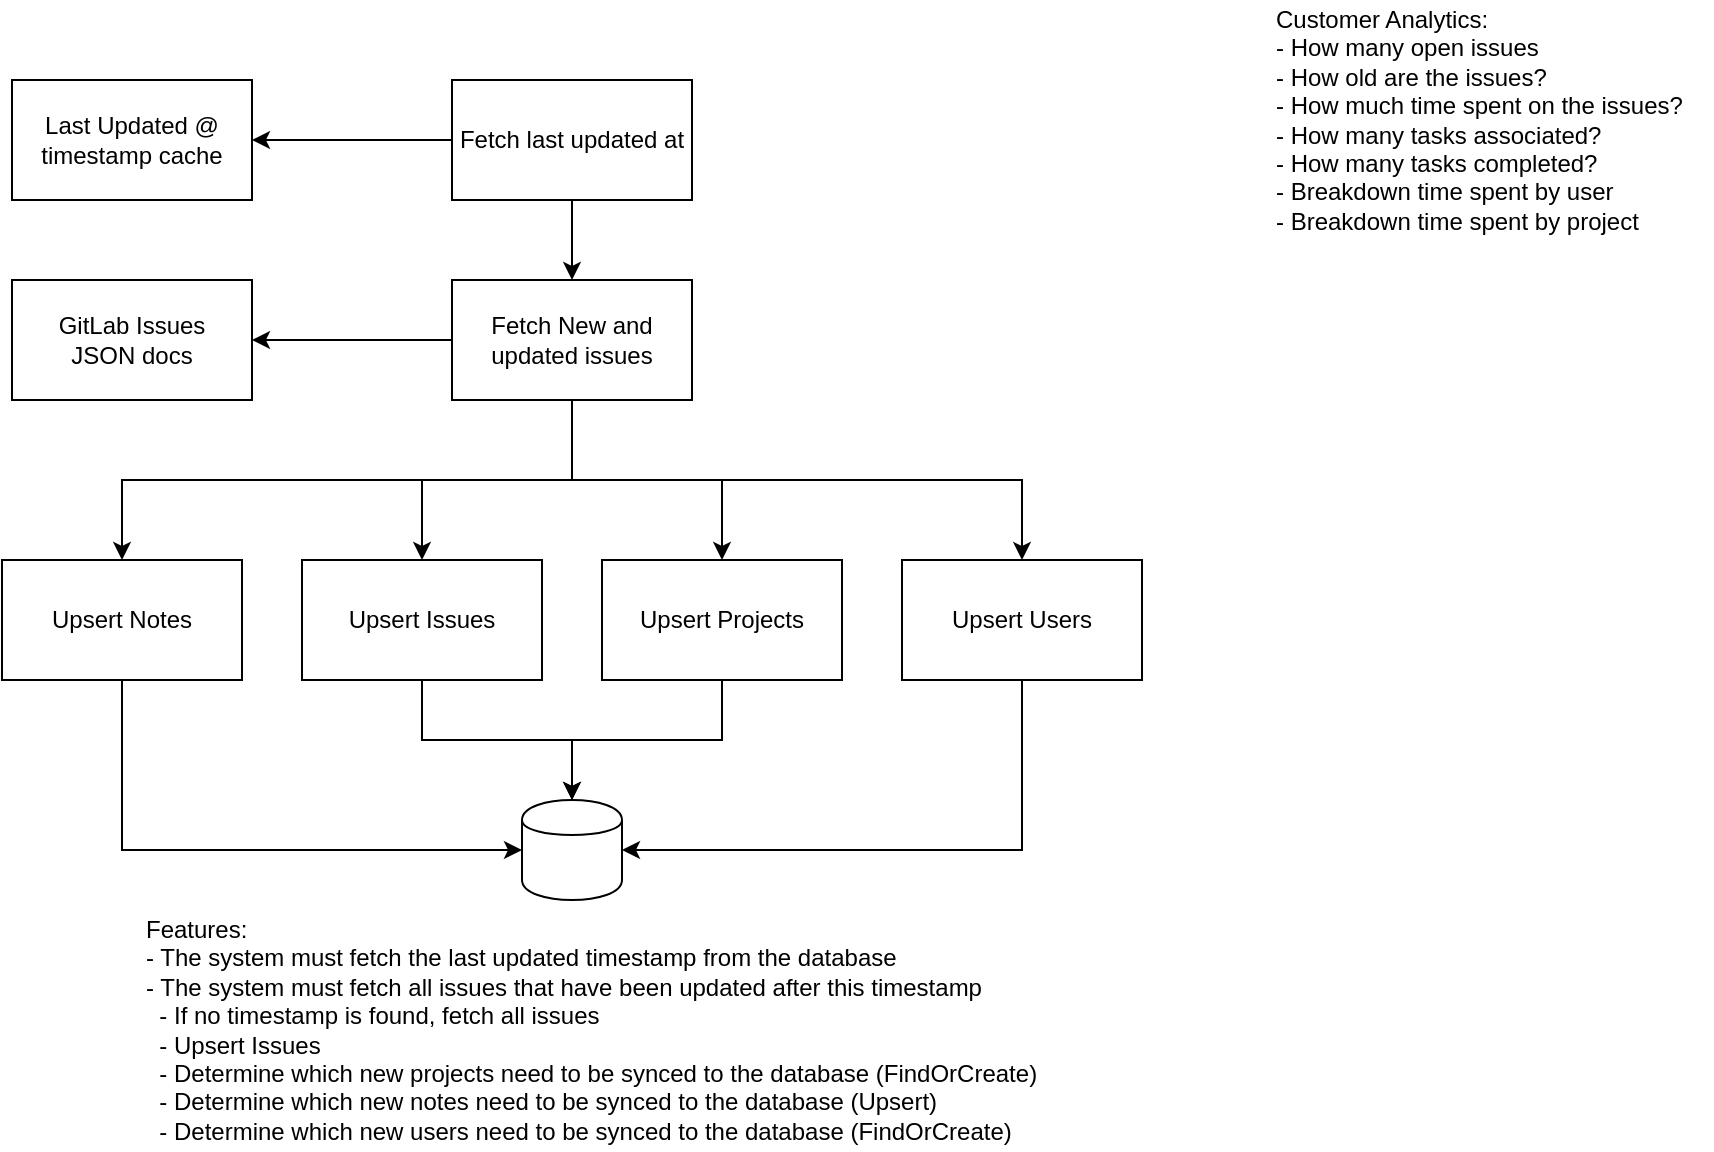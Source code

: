 <mxfile version="12.5.3" type="device"><diagram id="zTFlRGOjjnmpYrbpWuEM" name="Page-1"><mxGraphModel dx="1422" dy="822" grid="1" gridSize="10" guides="1" tooltips="1" connect="1" arrows="1" fold="1" page="1" pageScale="1" pageWidth="1100" pageHeight="850" math="0" shadow="0"><root><mxCell id="0"/><mxCell id="1" parent="0"/><mxCell id="mdj7AJqcZWGXhcH0eURi-1" value="GitLab Issues&lt;br&gt;JSON docs" style="rounded=0;whiteSpace=wrap;html=1;" vertex="1" parent="1"><mxGeometry x="160" y="200" width="120" height="60" as="geometry"/></mxCell><mxCell id="mdj7AJqcZWGXhcH0eURi-4" style="edgeStyle=orthogonalEdgeStyle;rounded=0;orthogonalLoop=1;jettySize=auto;html=1;entryX=1;entryY=0.5;entryDx=0;entryDy=0;" edge="1" parent="1" source="mdj7AJqcZWGXhcH0eURi-3" target="mdj7AJqcZWGXhcH0eURi-1"><mxGeometry relative="1" as="geometry"/></mxCell><mxCell id="mdj7AJqcZWGXhcH0eURi-10" style="edgeStyle=orthogonalEdgeStyle;rounded=0;orthogonalLoop=1;jettySize=auto;html=1;entryX=0.5;entryY=0;entryDx=0;entryDy=0;exitX=0.5;exitY=1;exitDx=0;exitDy=0;" edge="1" parent="1" source="mdj7AJqcZWGXhcH0eURi-3" target="mdj7AJqcZWGXhcH0eURi-11"><mxGeometry relative="1" as="geometry"><mxPoint x="440" y="300" as="targetPoint"/></mxGeometry></mxCell><mxCell id="mdj7AJqcZWGXhcH0eURi-15" style="edgeStyle=orthogonalEdgeStyle;rounded=0;orthogonalLoop=1;jettySize=auto;html=1;exitX=0.5;exitY=1;exitDx=0;exitDy=0;" edge="1" parent="1" source="mdj7AJqcZWGXhcH0eURi-3" target="mdj7AJqcZWGXhcH0eURi-14"><mxGeometry relative="1" as="geometry"/></mxCell><mxCell id="mdj7AJqcZWGXhcH0eURi-3" value="Fetch New and updated issues" style="rounded=0;whiteSpace=wrap;html=1;" vertex="1" parent="1"><mxGeometry x="380" y="200" width="120" height="60" as="geometry"/></mxCell><mxCell id="mdj7AJqcZWGXhcH0eURi-5" value="Last Updated @ timestamp cache" style="rounded=0;whiteSpace=wrap;html=1;" vertex="1" parent="1"><mxGeometry x="160" y="100" width="120" height="60" as="geometry"/></mxCell><mxCell id="mdj7AJqcZWGXhcH0eURi-8" style="edgeStyle=orthogonalEdgeStyle;rounded=0;orthogonalLoop=1;jettySize=auto;html=1;entryX=1;entryY=0.5;entryDx=0;entryDy=0;" edge="1" parent="1" source="mdj7AJqcZWGXhcH0eURi-7" target="mdj7AJqcZWGXhcH0eURi-5"><mxGeometry relative="1" as="geometry"/></mxCell><mxCell id="mdj7AJqcZWGXhcH0eURi-9" style="edgeStyle=orthogonalEdgeStyle;rounded=0;orthogonalLoop=1;jettySize=auto;html=1;entryX=0.5;entryY=0;entryDx=0;entryDy=0;" edge="1" parent="1" source="mdj7AJqcZWGXhcH0eURi-7" target="mdj7AJqcZWGXhcH0eURi-3"><mxGeometry relative="1" as="geometry"/></mxCell><mxCell id="mdj7AJqcZWGXhcH0eURi-7" value="Fetch last updated at" style="rounded=0;whiteSpace=wrap;html=1;" vertex="1" parent="1"><mxGeometry x="380" y="100" width="120" height="60" as="geometry"/></mxCell><mxCell id="mdj7AJqcZWGXhcH0eURi-17" style="edgeStyle=orthogonalEdgeStyle;rounded=0;orthogonalLoop=1;jettySize=auto;html=1;entryX=0.5;entryY=0;entryDx=0;entryDy=0;" edge="1" parent="1" source="mdj7AJqcZWGXhcH0eURi-11" target="mdj7AJqcZWGXhcH0eURi-16"><mxGeometry relative="1" as="geometry"><Array as="points"><mxPoint x="365" y="430"/><mxPoint x="440" y="430"/></Array></mxGeometry></mxCell><mxCell id="mdj7AJqcZWGXhcH0eURi-11" value="Upsert Issues" style="rounded=0;whiteSpace=wrap;html=1;" vertex="1" parent="1"><mxGeometry x="305" y="340" width="120" height="60" as="geometry"/></mxCell><mxCell id="mdj7AJqcZWGXhcH0eURi-12" style="edgeStyle=orthogonalEdgeStyle;rounded=0;orthogonalLoop=1;jettySize=auto;html=1;entryX=0.5;entryY=0;entryDx=0;entryDy=0;exitX=0.5;exitY=1;exitDx=0;exitDy=0;" edge="1" parent="1" target="mdj7AJqcZWGXhcH0eURi-13" source="mdj7AJqcZWGXhcH0eURi-3"><mxGeometry relative="1" as="geometry"><mxPoint x="600" y="300" as="targetPoint"/><mxPoint x="600" y="260" as="sourcePoint"/><Array as="points"><mxPoint x="440" y="300"/><mxPoint x="515" y="300"/></Array></mxGeometry></mxCell><mxCell id="mdj7AJqcZWGXhcH0eURi-18" style="edgeStyle=orthogonalEdgeStyle;rounded=0;orthogonalLoop=1;jettySize=auto;html=1;entryX=0.5;entryY=0;entryDx=0;entryDy=0;" edge="1" parent="1" source="mdj7AJqcZWGXhcH0eURi-13" target="mdj7AJqcZWGXhcH0eURi-16"><mxGeometry relative="1" as="geometry"/></mxCell><mxCell id="mdj7AJqcZWGXhcH0eURi-13" value="Upsert Projects" style="rounded=0;whiteSpace=wrap;html=1;" vertex="1" parent="1"><mxGeometry x="455" y="340" width="120" height="60" as="geometry"/></mxCell><mxCell id="mdj7AJqcZWGXhcH0eURi-19" style="edgeStyle=orthogonalEdgeStyle;rounded=0;orthogonalLoop=1;jettySize=auto;html=1;entryX=1;entryY=0.5;entryDx=0;entryDy=0;" edge="1" parent="1" source="mdj7AJqcZWGXhcH0eURi-14" target="mdj7AJqcZWGXhcH0eURi-16"><mxGeometry relative="1" as="geometry"><Array as="points"><mxPoint x="665" y="485"/></Array></mxGeometry></mxCell><mxCell id="mdj7AJqcZWGXhcH0eURi-14" value="Upsert Users" style="rounded=0;whiteSpace=wrap;html=1;" vertex="1" parent="1"><mxGeometry x="605" y="340" width="120" height="60" as="geometry"/></mxCell><mxCell id="mdj7AJqcZWGXhcH0eURi-16" value="" style="shape=cylinder;whiteSpace=wrap;html=1;boundedLbl=1;backgroundOutline=1;" vertex="1" parent="1"><mxGeometry x="415" y="460" width="50" height="50" as="geometry"/></mxCell><mxCell id="mdj7AJqcZWGXhcH0eURi-20" value="Customer Analytics:&lt;br&gt;- How many open issues&lt;br&gt;- How old are the issues?&lt;br&gt;- How much time spent on the issues?&lt;br&gt;- How many tasks associated?&lt;br&gt;- How many tasks completed?&lt;br&gt;- Breakdown time spent by user&lt;br&gt;- Breakdown time spent by project" style="text;html=1;align=left;verticalAlign=middle;resizable=0;points=[];autosize=1;" vertex="1" parent="1"><mxGeometry x="790" y="60" width="220" height="120" as="geometry"/></mxCell><mxCell id="mdj7AJqcZWGXhcH0eURi-23" style="edgeStyle=orthogonalEdgeStyle;rounded=0;orthogonalLoop=1;jettySize=auto;html=1;entryX=0;entryY=0.5;entryDx=0;entryDy=0;" edge="1" parent="1" source="mdj7AJqcZWGXhcH0eURi-21" target="mdj7AJqcZWGXhcH0eURi-16"><mxGeometry relative="1" as="geometry"><Array as="points"><mxPoint x="215" y="485"/></Array></mxGeometry></mxCell><mxCell id="mdj7AJqcZWGXhcH0eURi-21" value="Upsert Notes" style="rounded=0;whiteSpace=wrap;html=1;" vertex="1" parent="1"><mxGeometry x="155" y="340" width="120" height="60" as="geometry"/></mxCell><mxCell id="mdj7AJqcZWGXhcH0eURi-22" style="edgeStyle=orthogonalEdgeStyle;rounded=0;orthogonalLoop=1;jettySize=auto;html=1;exitX=0.5;exitY=1;exitDx=0;exitDy=0;" edge="1" parent="1" source="mdj7AJqcZWGXhcH0eURi-3" target="mdj7AJqcZWGXhcH0eURi-21"><mxGeometry relative="1" as="geometry"><mxPoint x="300" y="330" as="targetPoint"/><mxPoint x="450" y="270" as="sourcePoint"/></mxGeometry></mxCell><mxCell id="mdj7AJqcZWGXhcH0eURi-25" value="Features:&lt;br&gt;- The system must fetch the last updated timestamp from the database&lt;br&gt;- The system must fetch all issues that have been updated after this timestamp&lt;br&gt;&amp;nbsp; - If no timestamp is found, fetch all issues&lt;br&gt;&amp;nbsp; - Upsert Issues&lt;br&gt;&amp;nbsp; - Determine which new projects need to be synced to the database (FindOrCreate)&lt;br&gt;&amp;nbsp; - Determine which new notes need to be synced to the database (Upsert)&lt;br&gt;&amp;nbsp; - Determine which new users need to be synced to the database (FindOrCreate)" style="text;html=1;align=left;verticalAlign=middle;resizable=0;points=[];autosize=1;" vertex="1" parent="1"><mxGeometry x="225" y="515" width="460" height="120" as="geometry"/></mxCell></root></mxGraphModel></diagram></mxfile>